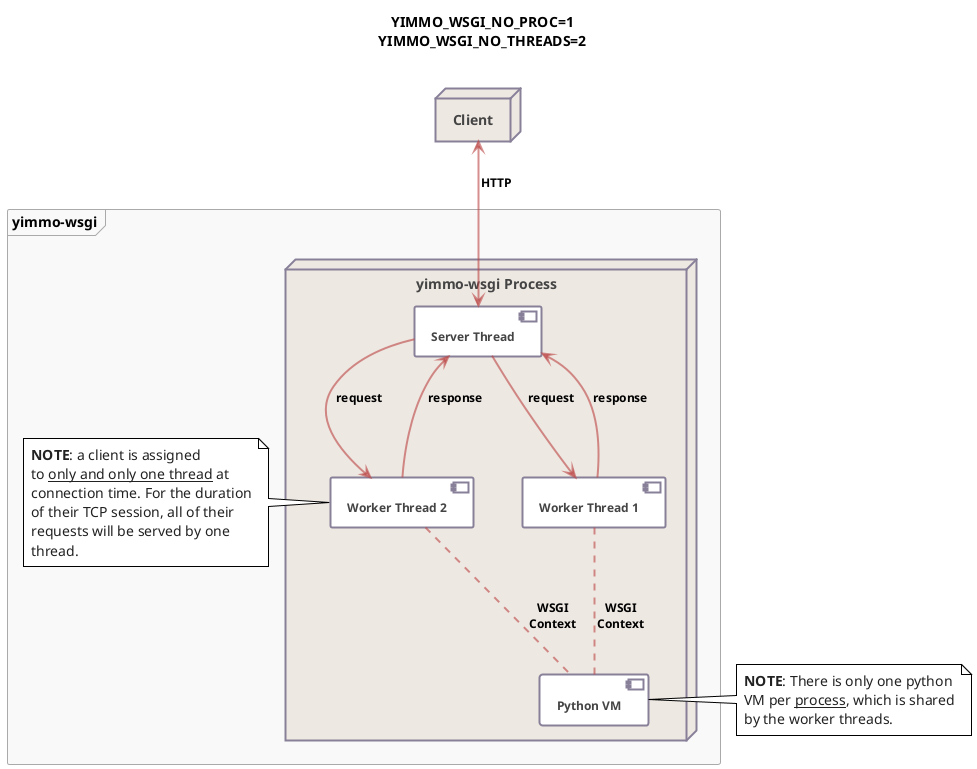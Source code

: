 @startuml

title
YIMMO_WSGI_NO_PROC=1
YIMMO_WSGI_NO_THREADS=2

end title


'skinparam LineType ortho
'skinparam nodesep 0
'skinparam ranksep 100

skinparam padding 2
skinparam shadowing false
skinparam component {
    FontSize 12
    FontStyle bold
    BorderColor #888099
    BorderThickness 2
    FontColor #444444
    'BackgroundColor #EEEEEE
    BackgroundColor #FFFFFF
}

skinparam node {
    FontSize 14
    FontStyle bold
    BorderColor #888099
    BorderThickness 2
    FontColor #444444
    BackgroundColor #EEE8E2
}

skinparam ComponentArrow {
    FontSize 12
    FontStyle bold
    Thickness 2
    'FontColor #113311
    FontColor #000000
    Color #BB444499
}

skinparam frame {
    'BackgroundColor #FFF5EB
    BackgroundColor #f9f9f9
    BorderColor #AAAAAA
    'FontSize 24
    'Padding 20
}

skinparam note {
    FontSize 14
    'FontSize 20
    'FontStyle italic
    'BorderColor #888099
    BorderColor #000000
    BorderThickness 1
    FontColor #222222
    Padding 8
    BackgroundColor #ffffff
    'BackgroundColor #eeeeee
}


frame "yimmo-wsgi" {
    node "yimmo-wsgi Process" as proc_worker_1 {
        component "Server Thread" as server_1
        component "Worker Thread 1" as worker_1_1
        component "Worker Thread 2" as worker_2_1
        component "Python VM" as python_1

        server_1 --> worker_1_1 : request
        server_1 --> worker_2_1 : request
        worker_1_1 .. python_1 : WSGI\nContext
        worker_2_1 .. python_1 : WSGI\nContext
        server_1 <-- worker_2_1 : response
        server_1 <-- worker_1_1 : response
    }

    note right of worker_2_1
    **NOTE**: a client is assigned
    to __only and only one thread__ at
    connection time. For the duration
    of their TCP session, all of their
    requests will be served by one
    thread.
    end note
}

node "Client" as client_1

client_1 <--> server_1 : HTTP

note right of python_1
**NOTE**: There is only one python
VM per __process__, which is shared
by the worker threads.
end note

@enduml
